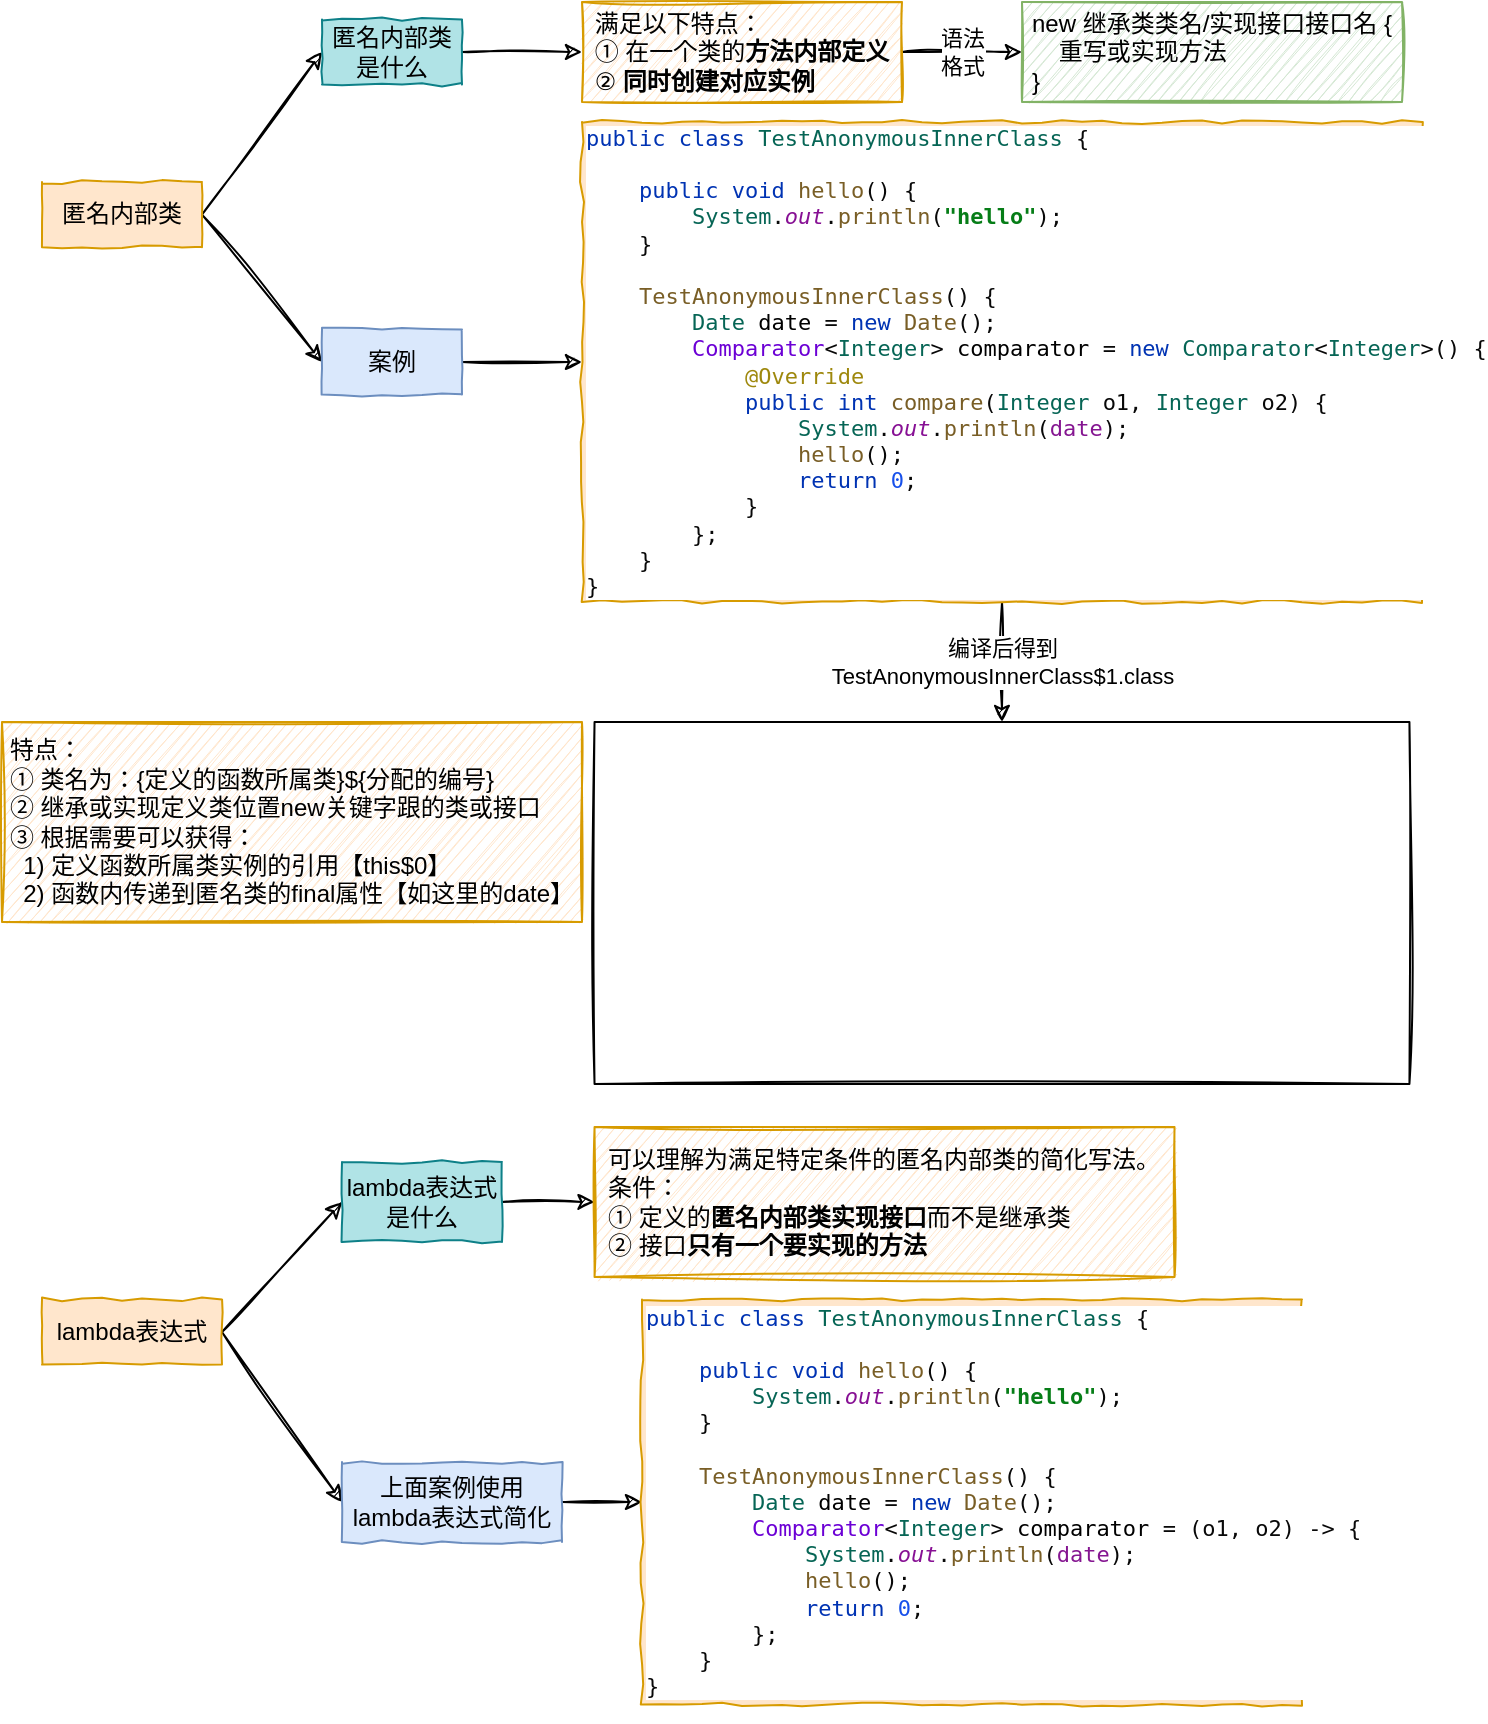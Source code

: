 <mxfile>
    <diagram id="oLCSSLlmixBNOmqJw71E" name="第 1 页">
        <mxGraphModel dx="968" dy="558" grid="1" gridSize="10" guides="1" tooltips="1" connect="1" arrows="1" fold="1" page="1" pageScale="1" pageWidth="827" pageHeight="1169" math="0" shadow="0">
            <root>
                <mxCell id="0"/>
                <mxCell id="1" parent="0"/>
                <mxCell id="4" style="edgeStyle=none;html=1;exitX=1;exitY=0.5;exitDx=0;exitDy=0;entryX=0;entryY=0.5;entryDx=0;entryDy=0;sketch=1;" edge="1" parent="1" source="2" target="5">
                    <mxGeometry relative="1" as="geometry">
                        <mxPoint x="190" y="55" as="targetPoint"/>
                    </mxGeometry>
                </mxCell>
                <mxCell id="10" style="edgeStyle=none;sketch=1;html=1;exitX=1;exitY=0.5;exitDx=0;exitDy=0;entryX=0;entryY=0.5;entryDx=0;entryDy=0;" edge="1" parent="1" source="2" target="8">
                    <mxGeometry relative="1" as="geometry"/>
                </mxCell>
                <mxCell id="2" value="匿名内部类" style="rounded=0;whiteSpace=wrap;html=1;fillColor=#ffe6cc;strokeColor=#d79b00;comic=1;" vertex="1" parent="1">
                    <mxGeometry x="40" y="120" width="80" height="32.62" as="geometry"/>
                </mxCell>
                <mxCell id="7" style="edgeStyle=none;sketch=1;html=1;exitX=1;exitY=0.5;exitDx=0;exitDy=0;entryX=0;entryY=0.5;entryDx=0;entryDy=0;" edge="1" parent="1" source="5" target="6">
                    <mxGeometry relative="1" as="geometry"/>
                </mxCell>
                <mxCell id="5" value="匿名内部类是什么" style="rounded=0;whiteSpace=wrap;html=1;fillColor=#b0e3e6;strokeColor=#0e8088;comic=1;" vertex="1" parent="1">
                    <mxGeometry x="180" y="38.69" width="70" height="32.62" as="geometry"/>
                </mxCell>
                <mxCell id="18" value="语法&lt;br&gt;格式" style="edgeStyle=none;sketch=1;html=1;exitX=1;exitY=0.5;exitDx=0;exitDy=0;entryX=0;entryY=0.5;entryDx=0;entryDy=0;fontSize=11;" edge="1" parent="1" source="6" target="17">
                    <mxGeometry relative="1" as="geometry"/>
                </mxCell>
                <mxCell id="6" value="&lt;div style=&quot;text-align: left&quot;&gt;&lt;span&gt;满足以下特点：&lt;/span&gt;&lt;/div&gt;&lt;div style=&quot;text-align: left&quot;&gt;① 在一个类的&lt;b&gt;方法内部定义&lt;/b&gt;&lt;/div&gt;&lt;div style=&quot;text-align: left&quot;&gt;② &lt;b&gt;同时创建对应实例&lt;/b&gt;&lt;/div&gt;" style="rounded=0;whiteSpace=wrap;html=1;fillColor=#ffe6cc;strokeColor=#d79b00;comic=1;sketch=1;" vertex="1" parent="1">
                    <mxGeometry x="310" y="30" width="160" height="50" as="geometry"/>
                </mxCell>
                <mxCell id="12" style="edgeStyle=none;sketch=1;html=1;exitX=1;exitY=0.5;exitDx=0;exitDy=0;entryX=0;entryY=0.5;entryDx=0;entryDy=0;fontSize=11;" edge="1" parent="1" source="8" target="11">
                    <mxGeometry relative="1" as="geometry"/>
                </mxCell>
                <mxCell id="8" value="案例" style="rounded=0;whiteSpace=wrap;html=1;fillColor=#dae8fc;strokeColor=#6c8ebf;comic=1;" vertex="1" parent="1">
                    <mxGeometry x="180" y="193.69" width="70" height="32.62" as="geometry"/>
                </mxCell>
                <mxCell id="15" value="编译后得到&lt;br&gt;TestAnonymousInnerClass$1.class" style="edgeStyle=none;sketch=1;html=1;exitX=0.5;exitY=1;exitDx=0;exitDy=0;entryX=0.5;entryY=0;entryDx=0;entryDy=0;fontSize=11;" edge="1" parent="1" source="11" target="14">
                    <mxGeometry relative="1" as="geometry"/>
                </mxCell>
                <mxCell id="11" value="&lt;pre style=&quot;background-color: rgb(255 , 255 , 255) ; color: rgb(8 , 8 , 8) ; font-family: &amp;#34;consolas&amp;#34; , monospace ; font-size: 11px&quot;&gt;&lt;span style=&quot;color: #0033b3&quot;&gt;public class &lt;/span&gt;&lt;span style=&quot;color: #066555&quot;&gt;TestAnonymousInnerClass &lt;/span&gt;{&lt;br&gt;&lt;br&gt;    &lt;span style=&quot;color: #0033b3&quot;&gt;public void &lt;/span&gt;&lt;span style=&quot;color: #795e26&quot;&gt;hello&lt;/span&gt;() {&lt;br&gt;        &lt;span style=&quot;color: #066555&quot;&gt;System&lt;/span&gt;.&lt;span style=&quot;color: #871094 ; font-style: italic&quot;&gt;out&lt;/span&gt;.&lt;span style=&quot;color: #795e26&quot;&gt;println&lt;/span&gt;(&lt;span style=&quot;color: #067d17 ; font-weight: bold&quot;&gt;&quot;hello&quot;&lt;/span&gt;);&lt;br&gt;    }&lt;br&gt;&lt;br&gt;    &lt;span style=&quot;color: #795e26&quot;&gt;TestAnonymousInnerClass&lt;/span&gt;() {&lt;br&gt;        &lt;span style=&quot;color: #066555&quot;&gt;Date &lt;/span&gt;&lt;span style=&quot;color: #000000&quot;&gt;date &lt;/span&gt;= &lt;span style=&quot;color: #0033b3&quot;&gt;new &lt;/span&gt;&lt;span style=&quot;color: #795e26&quot;&gt;Date&lt;/span&gt;();&lt;br&gt;        &lt;span style=&quot;color: #6c00d5&quot;&gt;Comparator&lt;/span&gt;&amp;lt;&lt;span style=&quot;color: #066555&quot;&gt;Integer&lt;/span&gt;&amp;gt; &lt;span style=&quot;color: #000000&quot;&gt;comparator &lt;/span&gt;= &lt;span style=&quot;color: #0033b3&quot;&gt;new &lt;/span&gt;&lt;span style=&quot;color: #066555&quot;&gt;Comparator&lt;/span&gt;&amp;lt;&lt;span style=&quot;color: #066555&quot;&gt;Integer&lt;/span&gt;&amp;gt;() {&lt;br&gt;            &lt;span style=&quot;color: #9e880d&quot;&gt;@Override&lt;br&gt;&lt;/span&gt;&lt;span style=&quot;color: #9e880d&quot;&gt;            &lt;/span&gt;&lt;span style=&quot;color: #0033b3&quot;&gt;public int &lt;/span&gt;&lt;span style=&quot;color: #795e26&quot;&gt;compare&lt;/span&gt;(&lt;span style=&quot;color: #066555&quot;&gt;Integer &lt;/span&gt;o1, &lt;span style=&quot;color: #066555&quot;&gt;Integer &lt;/span&gt;o2) {&lt;br&gt;                &lt;span style=&quot;color: #066555&quot;&gt;System&lt;/span&gt;.&lt;span style=&quot;color: #871094 ; font-style: italic&quot;&gt;out&lt;/span&gt;.&lt;span style=&quot;color: #795e26&quot;&gt;println&lt;/span&gt;(&lt;span style=&quot;color: #851691&quot;&gt;date&lt;/span&gt;);&lt;br&gt;                &lt;span style=&quot;color: #795e26&quot;&gt;hello&lt;/span&gt;();&lt;br&gt;                &lt;span style=&quot;color: #0033b3&quot;&gt;return &lt;/span&gt;&lt;span style=&quot;color: #1750eb&quot;&gt;0&lt;/span&gt;;&lt;br&gt;            }&lt;br&gt;        };&lt;br&gt;    }&lt;br&gt;}&lt;/pre&gt;" style="rounded=0;whiteSpace=wrap;html=1;fillColor=#ffe6cc;strokeColor=#d79b00;comic=1;align=left;" vertex="1" parent="1">
                    <mxGeometry x="310" y="90" width="420" height="240" as="geometry"/>
                </mxCell>
                <mxCell id="14" value="" style="shape=image;imageAspect=0;aspect=fixed;verticalLabelPosition=bottom;verticalAlign=top;sketch=1;fontSize=11;image=https://codereaper-image-bed.oss-cn-shenzhen.aliyuncs.com/img/image-20220812162412567.png;imageBorder=default;" vertex="1" parent="1">
                    <mxGeometry x="316.27" y="390" width="407.45" height="181" as="geometry"/>
                </mxCell>
                <mxCell id="16" value="&lt;div style=&quot;text-align: left&quot;&gt;特点：&lt;/div&gt;&lt;div style=&quot;text-align: left&quot;&gt;① 类名为：{定义的函数所属类}${分配的编号}&lt;/div&gt;&lt;div style=&quot;text-align: left&quot;&gt;② 继承或实现定义类位置new关键字跟的类或接口&lt;/div&gt;&lt;div style=&quot;text-align: left&quot;&gt;③ 根据需要可以获得：&lt;/div&gt;&lt;div style=&quot;text-align: left&quot;&gt;&amp;nbsp; 1) 定义函数所属类实例的引用【this$0】&lt;/div&gt;&lt;div style=&quot;text-align: left&quot;&gt;&amp;nbsp; 2) 函数内传递到匿名类的final属性【如这里的date】&lt;/div&gt;" style="rounded=0;whiteSpace=wrap;html=1;fillColor=#ffe6cc;strokeColor=#d79b00;comic=1;sketch=1;" vertex="1" parent="1">
                    <mxGeometry x="20" y="390" width="290" height="100" as="geometry"/>
                </mxCell>
                <mxCell id="17" value="&lt;div style=&quot;text-align: left&quot;&gt;new 继承类类名/实现接口接口名 {&lt;/div&gt;&lt;div style=&quot;text-align: left&quot;&gt;&amp;nbsp; &amp;nbsp; 重写或实现方法&lt;/div&gt;&lt;div style=&quot;text-align: left&quot;&gt;}&lt;/div&gt;" style="rounded=0;whiteSpace=wrap;html=1;fillColor=#d5e8d4;strokeColor=#82b366;comic=1;sketch=1;" vertex="1" parent="1">
                    <mxGeometry x="530" y="30" width="190" height="50" as="geometry"/>
                </mxCell>
                <mxCell id="21" style="edgeStyle=none;sketch=1;html=1;exitX=1;exitY=0.5;exitDx=0;exitDy=0;entryX=0;entryY=0.5;entryDx=0;entryDy=0;fontSize=11;" edge="1" parent="1" source="19" target="20">
                    <mxGeometry relative="1" as="geometry"/>
                </mxCell>
                <mxCell id="25" style="edgeStyle=none;sketch=1;html=1;exitX=1;exitY=0.5;exitDx=0;exitDy=0;entryX=0;entryY=0.5;entryDx=0;entryDy=0;fontSize=11;" edge="1" parent="1" source="19" target="24">
                    <mxGeometry relative="1" as="geometry"/>
                </mxCell>
                <mxCell id="19" value="lambda表达式" style="rounded=0;whiteSpace=wrap;html=1;fillColor=#ffe6cc;strokeColor=#d79b00;comic=1;" vertex="1" parent="1">
                    <mxGeometry x="40" y="678.69" width="90" height="32.62" as="geometry"/>
                </mxCell>
                <mxCell id="23" style="edgeStyle=none;sketch=1;html=1;exitX=1;exitY=0.5;exitDx=0;exitDy=0;entryX=0;entryY=0.5;entryDx=0;entryDy=0;fontSize=11;" edge="1" parent="1" source="20" target="22">
                    <mxGeometry relative="1" as="geometry"/>
                </mxCell>
                <mxCell id="20" value="lambda表达式是什么" style="rounded=0;whiteSpace=wrap;html=1;fillColor=#b0e3e6;strokeColor=#0e8088;comic=1;" vertex="1" parent="1">
                    <mxGeometry x="190" y="610" width="80" height="40" as="geometry"/>
                </mxCell>
                <mxCell id="22" value="&lt;div style=&quot;text-align: left&quot;&gt;可以理解为满足特定条件的匿名内部类的简化写法。&lt;/div&gt;&lt;div style=&quot;text-align: left&quot;&gt;条件：&lt;/div&gt;&lt;div style=&quot;text-align: left&quot;&gt;① 定义的&lt;b&gt;匿名内部类实现接口&lt;/b&gt;而不是继承类&lt;/div&gt;&lt;div style=&quot;text-align: left&quot;&gt;② 接口&lt;b&gt;只有一个要实现的方法&lt;/b&gt;&lt;/div&gt;" style="rounded=0;whiteSpace=wrap;html=1;fillColor=#ffe6cc;strokeColor=#d79b00;comic=1;sketch=1;" vertex="1" parent="1">
                    <mxGeometry x="316.27" y="592.5" width="290" height="75" as="geometry"/>
                </mxCell>
                <mxCell id="27" style="edgeStyle=none;sketch=1;html=1;exitX=1;exitY=0.5;exitDx=0;exitDy=0;entryX=0;entryY=0.5;entryDx=0;entryDy=0;fontSize=11;" edge="1" parent="1" source="24" target="26">
                    <mxGeometry relative="1" as="geometry"/>
                </mxCell>
                <mxCell id="24" value="上面案例使用lambda表达式简化" style="rounded=0;whiteSpace=wrap;html=1;fillColor=#dae8fc;strokeColor=#6c8ebf;comic=1;" vertex="1" parent="1">
                    <mxGeometry x="190" y="760" width="110" height="40" as="geometry"/>
                </mxCell>
                <mxCell id="26" value="&lt;pre style=&quot;background-color: rgb(255 , 255 , 255) ; color: rgb(8 , 8 , 8) ; font-family: &amp;#34;consolas&amp;#34; , monospace ; font-size: 11px&quot;&gt;&lt;pre style=&quot;font-family: &amp;#34;consolas&amp;#34; , monospace&quot;&gt;&lt;span style=&quot;color: #0033b3&quot;&gt;public class &lt;/span&gt;&lt;span style=&quot;color: #066555&quot;&gt;TestAnonymousInnerClass &lt;/span&gt;{&lt;br&gt;&lt;br&gt;    &lt;span style=&quot;color: #0033b3&quot;&gt;public void &lt;/span&gt;&lt;span style=&quot;color: #795e26&quot;&gt;hello&lt;/span&gt;() {&lt;br&gt;        &lt;span style=&quot;color: #066555&quot;&gt;System&lt;/span&gt;.&lt;span style=&quot;color: #871094 ; font-style: italic&quot;&gt;out&lt;/span&gt;.&lt;span style=&quot;color: #795e26&quot;&gt;println&lt;/span&gt;(&lt;span style=&quot;color: #067d17 ; font-weight: bold&quot;&gt;&quot;hello&quot;&lt;/span&gt;);&lt;br&gt;    }&lt;br&gt;&lt;br&gt;    &lt;span style=&quot;color: #795e26&quot;&gt;TestAnonymousInnerClass&lt;/span&gt;() {&lt;br&gt;        &lt;span style=&quot;color: #066555&quot;&gt;Date &lt;/span&gt;&lt;span style=&quot;color: #000000&quot;&gt;date &lt;/span&gt;= &lt;span style=&quot;color: #0033b3&quot;&gt;new &lt;/span&gt;&lt;span style=&quot;color: #795e26&quot;&gt;Date&lt;/span&gt;();&lt;br&gt;        &lt;span style=&quot;color: #6c00d5&quot;&gt;Comparator&lt;/span&gt;&amp;lt;&lt;span style=&quot;color: #066555&quot;&gt;Integer&lt;/span&gt;&amp;gt; &lt;span style=&quot;color: #000000&quot;&gt;comparator &lt;/span&gt;= (o1, o2) -&amp;gt; {&lt;br&gt;            &lt;span style=&quot;color: #066555&quot;&gt;System&lt;/span&gt;.&lt;span style=&quot;color: #871094 ; font-style: italic&quot;&gt;out&lt;/span&gt;.&lt;span style=&quot;color: #795e26&quot;&gt;println&lt;/span&gt;(&lt;span style=&quot;color: #851691&quot;&gt;date&lt;/span&gt;);&lt;br&gt;            &lt;span style=&quot;color: #795e26&quot;&gt;hello&lt;/span&gt;();&lt;br&gt;            &lt;span style=&quot;color: #0033b3&quot;&gt;return &lt;/span&gt;&lt;span style=&quot;color: #1750eb&quot;&gt;0&lt;/span&gt;;&lt;br&gt;        };&lt;br&gt;    }&lt;br&gt;}&lt;/pre&gt;&lt;/pre&gt;" style="rounded=0;whiteSpace=wrap;html=1;fillColor=#ffe6cc;strokeColor=#d79b00;comic=1;align=left;" vertex="1" parent="1">
                    <mxGeometry x="340" y="678.69" width="330" height="202.62" as="geometry"/>
                </mxCell>
            </root>
        </mxGraphModel>
    </diagram>
</mxfile>